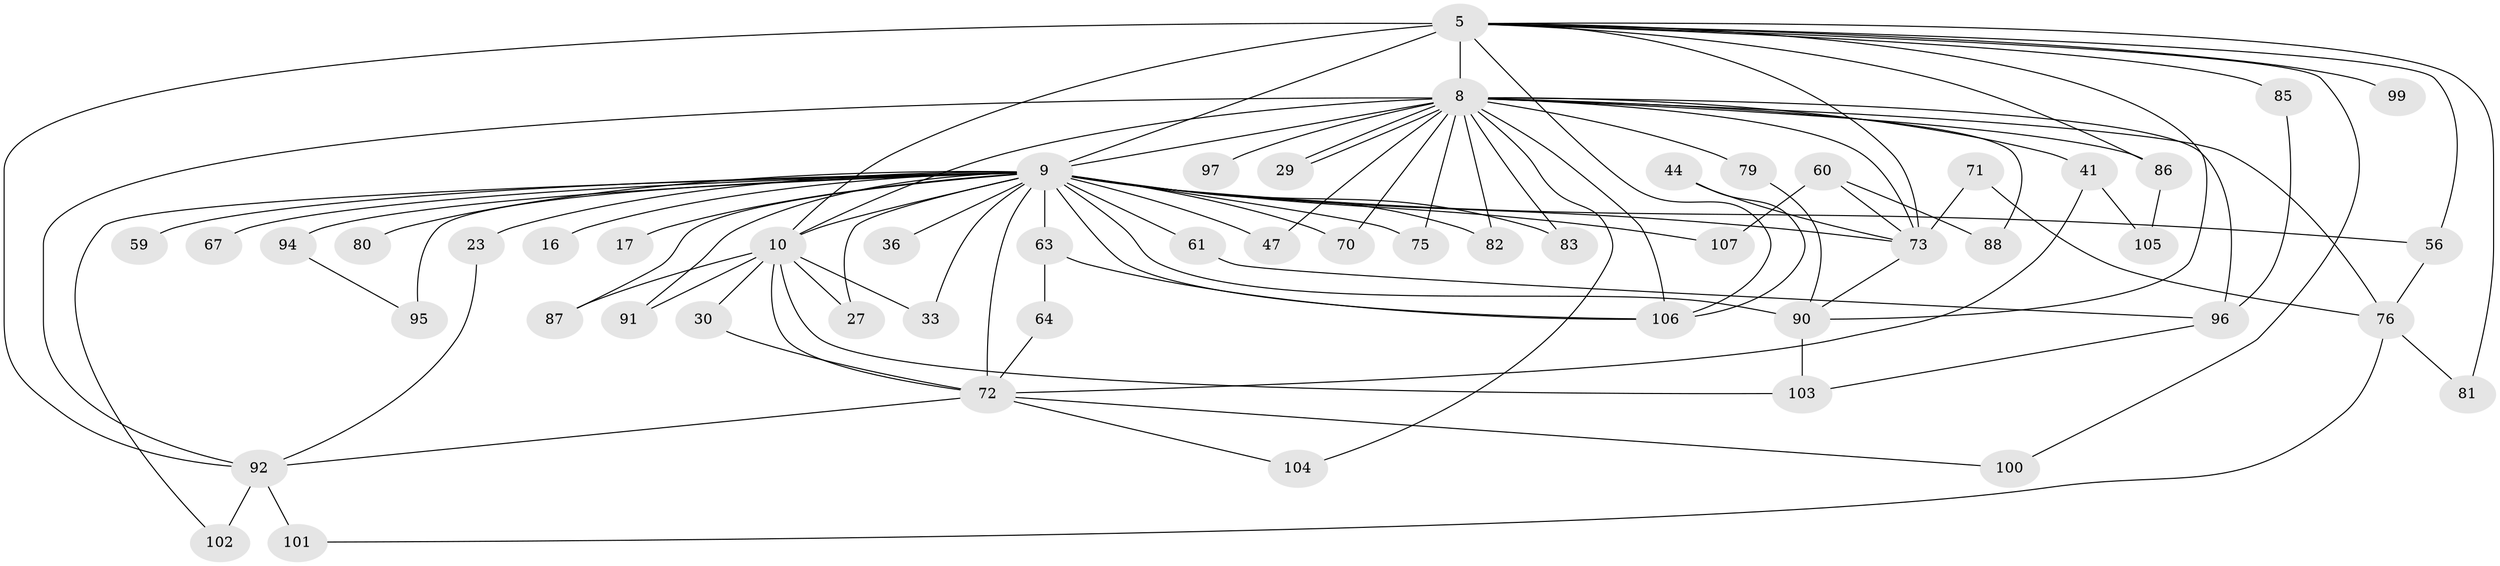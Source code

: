 // original degree distribution, {16: 0.009345794392523364, 22: 0.009345794392523364, 27: 0.018691588785046728, 23: 0.009345794392523364, 18: 0.009345794392523364, 13: 0.018691588785046728, 20: 0.009345794392523364, 24: 0.009345794392523364, 3: 0.17757009345794392, 4: 0.102803738317757, 8: 0.009345794392523364, 9: 0.009345794392523364, 2: 0.5327102803738317, 6: 0.028037383177570093, 5: 0.04672897196261682}
// Generated by graph-tools (version 1.1) at 2025/44/03/09/25 04:44:58]
// undirected, 53 vertices, 98 edges
graph export_dot {
graph [start="1"]
  node [color=gray90,style=filled];
  5 [super="+1"];
  8 [super="+3"];
  9 [super="+7+4"];
  10 [super="+6"];
  16;
  17;
  23 [super="+11"];
  27;
  29;
  30 [super="+28"];
  33;
  36;
  41;
  44;
  47 [super="+45"];
  56 [super="+25+55+15"];
  59;
  60;
  61;
  63 [super="+24"];
  64;
  67;
  70;
  71;
  72 [super="+14+18+43+19"];
  73 [super="+20+54+52"];
  75;
  76 [super="+32+50"];
  79;
  80 [super="+31"];
  81;
  82;
  83;
  85 [super="+49"];
  86 [super="+57"];
  87;
  88;
  90 [super="+69+74"];
  91;
  92 [super="+26+40+89"];
  94;
  95 [super="+84"];
  96 [super="+13+38+51"];
  97;
  99;
  100;
  101;
  102;
  103 [super="+98"];
  104;
  105 [super="+77"];
  106 [super="+78+93+68"];
  107;
  5 -- 8 [weight=4];
  5 -- 9 [weight=8];
  5 -- 10 [weight=4];
  5 -- 85 [weight=2];
  5 -- 99 [weight=2];
  5 -- 100;
  5 -- 81;
  5 -- 86 [weight=2];
  5 -- 73 [weight=3];
  5 -- 56;
  5 -- 90;
  5 -- 92;
  5 -- 106;
  8 -- 9 [weight=8];
  8 -- 10 [weight=4];
  8 -- 29;
  8 -- 29;
  8 -- 70;
  8 -- 73 [weight=3];
  8 -- 82;
  8 -- 97 [weight=2];
  8 -- 75;
  8 -- 79;
  8 -- 83;
  8 -- 86;
  8 -- 88;
  8 -- 96 [weight=4];
  8 -- 104;
  8 -- 41;
  8 -- 47 [weight=2];
  8 -- 92 [weight=2];
  8 -- 76 [weight=3];
  8 -- 106 [weight=5];
  9 -- 10 [weight=8];
  9 -- 16 [weight=2];
  9 -- 33;
  9 -- 59 [weight=2];
  9 -- 63 [weight=3];
  9 -- 70;
  9 -- 72 [weight=6];
  9 -- 87;
  9 -- 91;
  9 -- 95 [weight=3];
  9 -- 75;
  9 -- 17 [weight=2];
  9 -- 90 [weight=3];
  9 -- 23 [weight=3];
  9 -- 47 [weight=2];
  9 -- 106 [weight=5];
  9 -- 67 [weight=2];
  9 -- 73 [weight=2];
  9 -- 80 [weight=3];
  9 -- 82;
  9 -- 83;
  9 -- 27;
  9 -- 94;
  9 -- 36 [weight=2];
  9 -- 102;
  9 -- 107;
  9 -- 56 [weight=3];
  9 -- 61;
  10 -- 30 [weight=2];
  10 -- 91;
  10 -- 103;
  10 -- 33;
  10 -- 87;
  10 -- 27;
  10 -- 72;
  23 -- 92;
  30 -- 72;
  41 -- 105 [weight=2];
  41 -- 72;
  44 -- 73;
  44 -- 106;
  56 -- 76;
  60 -- 88;
  60 -- 107;
  60 -- 73 [weight=2];
  61 -- 96;
  63 -- 64;
  63 -- 106;
  64 -- 72;
  71 -- 73;
  71 -- 76;
  72 -- 92 [weight=2];
  72 -- 100;
  72 -- 104;
  73 -- 90;
  76 -- 81;
  76 -- 101;
  79 -- 90;
  85 -- 96;
  86 -- 105;
  90 -- 103;
  92 -- 101;
  92 -- 102;
  94 -- 95;
  96 -- 103;
}
